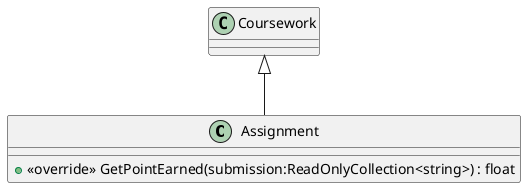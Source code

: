 @startuml
class Assignment {
    + <<override>> GetPointEarned(submission:ReadOnlyCollection<string>) : float
}
Coursework <|-- Assignment
@enduml
